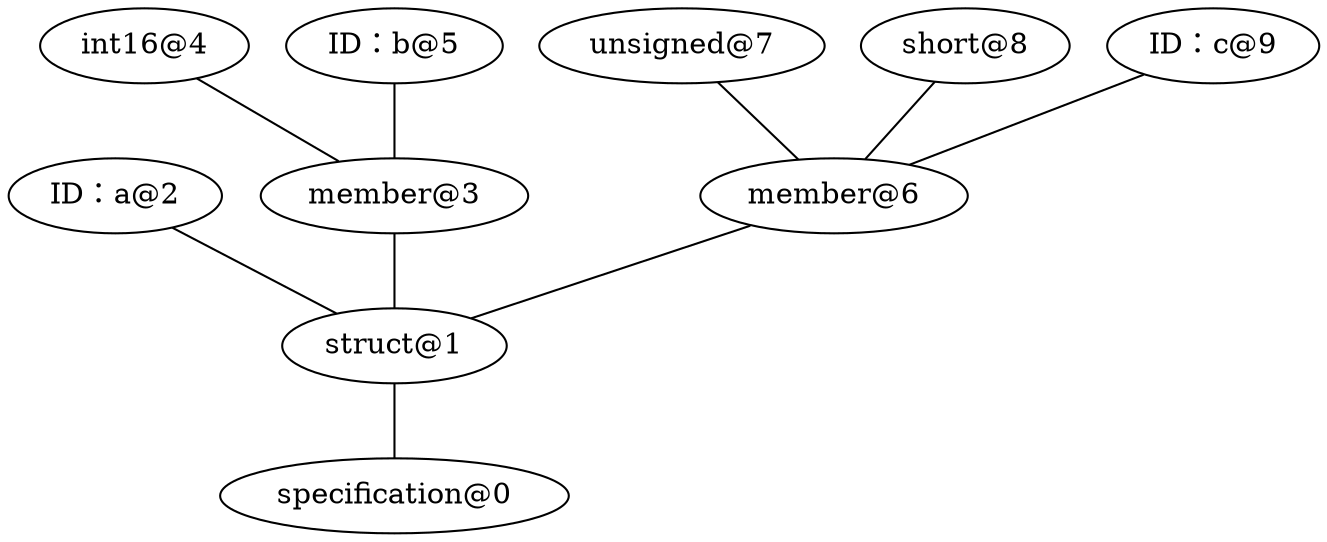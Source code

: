 graph{
    { rank=same; "specification@0"}
    { rank=same; "struct@1"}
    { rank=same; "ID：a@2"; "member@3"; "member@6"}
    { rank=same; "int16@4"; "ID：b@5"; "unsigned@7"; "short@8"; "ID：c@9"}

    "struct@1" -- "specification@0"
    "ID：a@2" -- "struct@1"
    "member@3" -- "struct@1"
    "int16@4" -- "member@3"
    "ID：b@5" -- "member@3"
    "member@6" -- "struct@1"
    "unsigned@7" -- "member@6"
    "short@8" -- "member@6"
    "ID：c@9" -- "member@6"
}